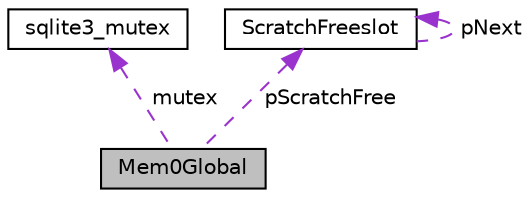 digraph G
{
 // INTERACTIVE_SVG=YES
  edge [fontname="Helvetica",fontsize="10",labelfontname="Helvetica",labelfontsize="10"];
  node [fontname="Helvetica",fontsize="10",shape=record];
  Node1 [label="Mem0Global",height=0.2,width=0.4,color="black", fillcolor="grey75", style="filled" fontcolor="black"];
  Node2 -> Node1 [dir="back",color="darkorchid3",fontsize="10",style="dashed",label=" mutex" ,fontname="Helvetica"];
  Node2 [label="sqlite3_mutex",height=0.2,width=0.4,color="black", fillcolor="white", style="filled",URL="$d5/d3c/structsqlite3__mutex.html"];
  Node3 -> Node1 [dir="back",color="darkorchid3",fontsize="10",style="dashed",label=" pScratchFree" ,fontname="Helvetica"];
  Node3 [label="ScratchFreeslot",height=0.2,width=0.4,color="black", fillcolor="white", style="filled",URL="$da/d02/struct_scratch_freeslot.html"];
  Node3 -> Node3 [dir="back",color="darkorchid3",fontsize="10",style="dashed",label=" pNext" ,fontname="Helvetica"];
}

